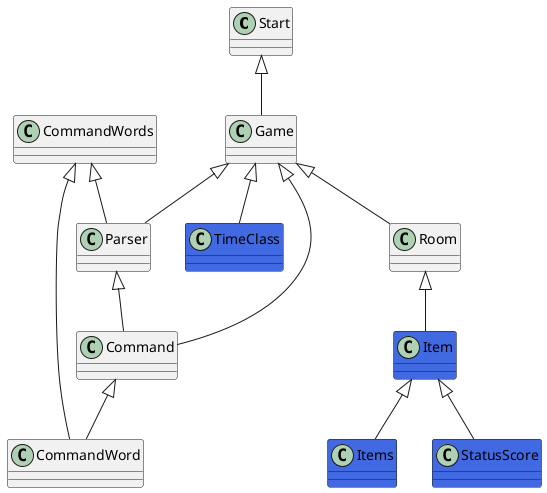 @startuml

Start <|-- Game
Game <|-- Command
Game <|-- Room
Game <|-- Parser
Game <|-- TimeClass
Parser <|-- Command
CommandWords <|-- Parser
CommandWords <|-- CommandWord
Room <|-- Item
Item <|-- Items
Item <|-- StatusScore
Command <|-- CommandWord

Class Command{

}

Class CommandWord {

}

Class CommandWords{

}

Class Game{

}

Class Item #4169E1{

}

Class Parser{

}

Class Room{

}

Class Start{

}

Class StatusScore #4169E1{

}

Class TimeClass #4169E1{

}

Class Items #4169E1{

}
@enduml
